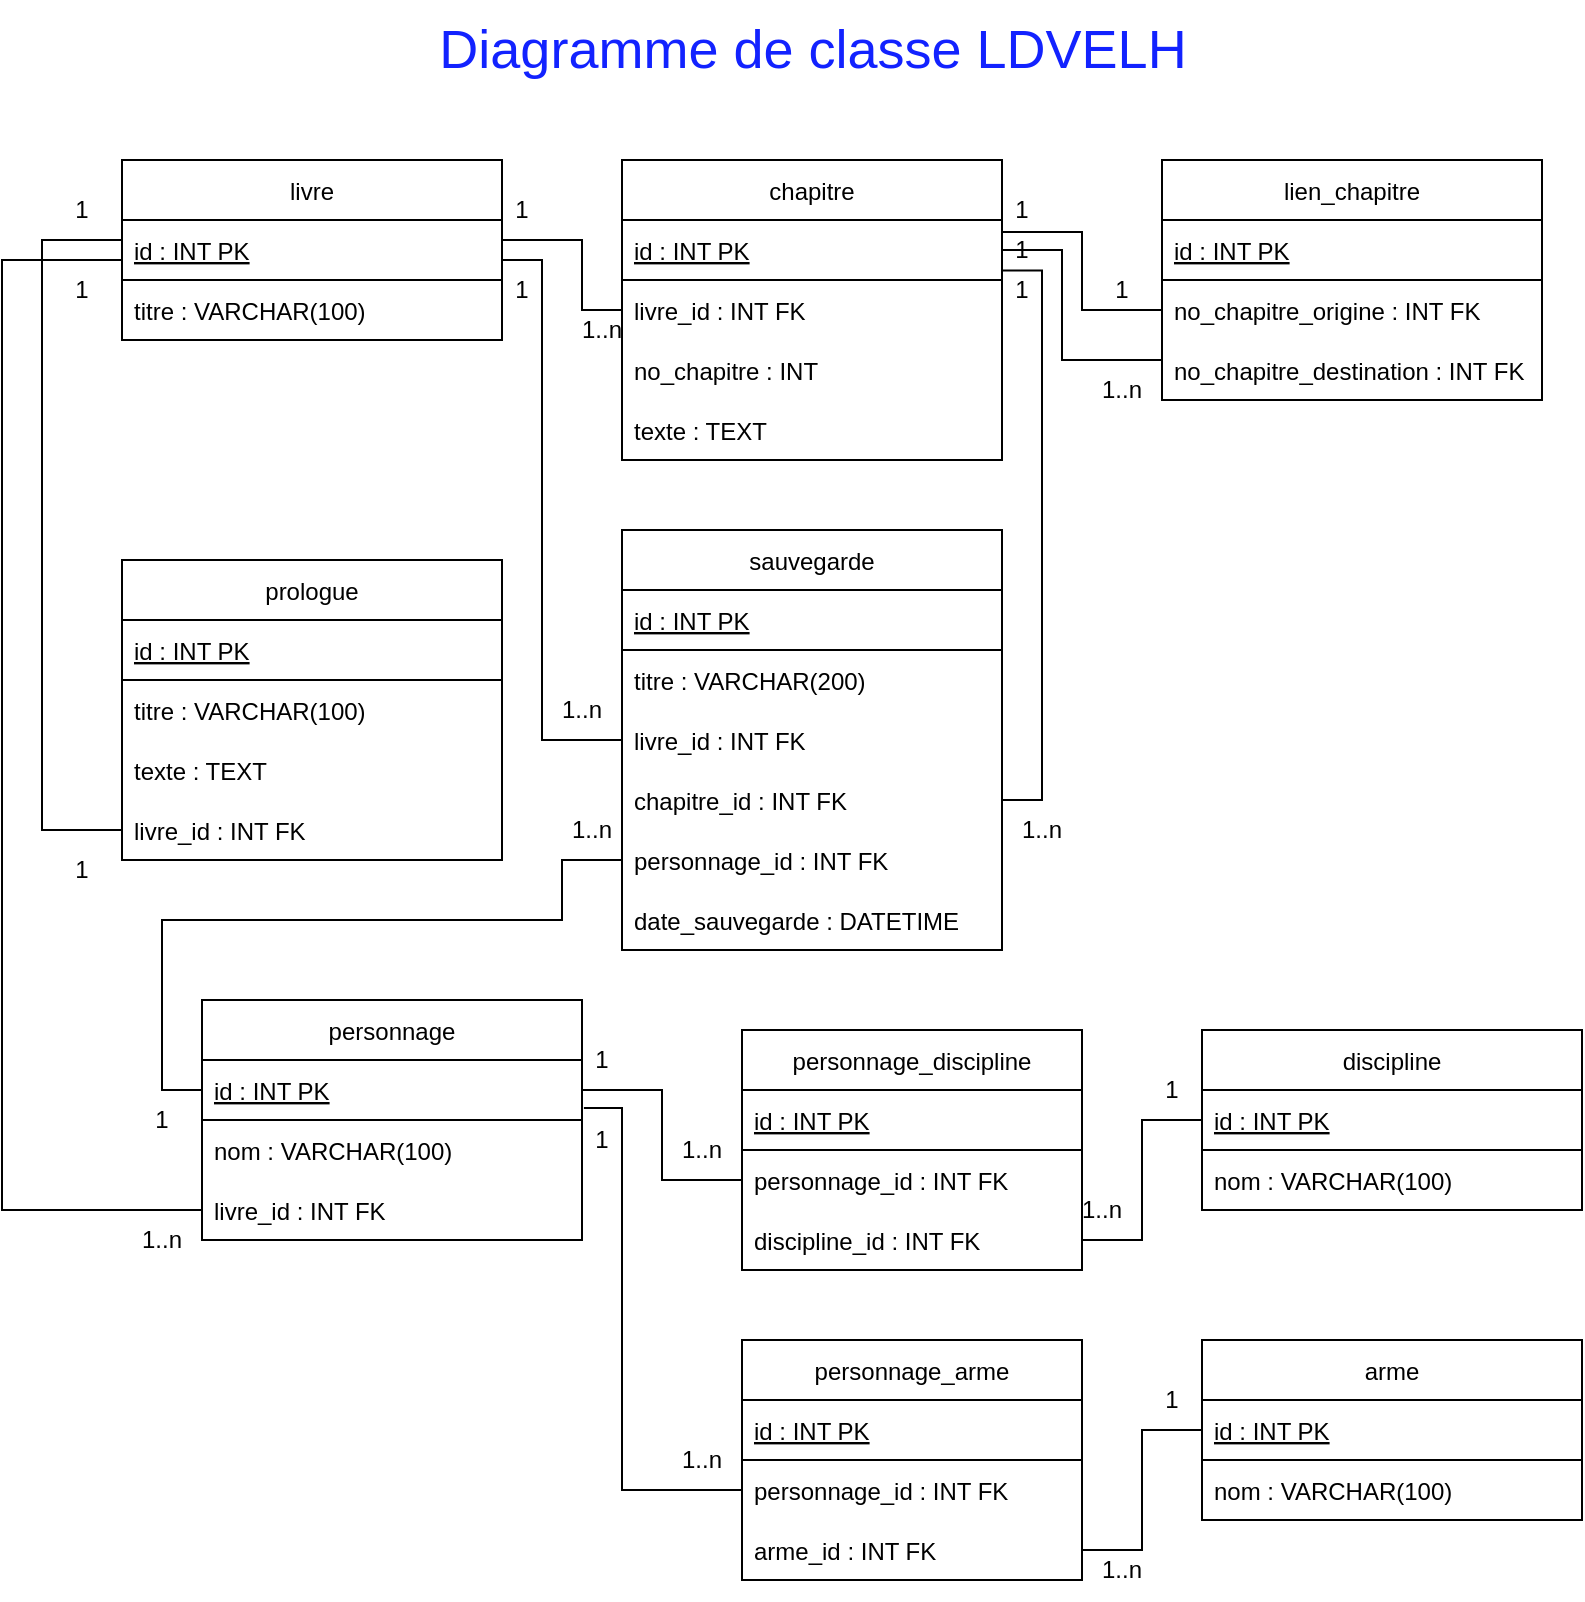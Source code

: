 <mxfile version="20.3.0" type="device"><diagram id="NopM6Wulpvbgq1TQ_q3f" name="Page-1"><mxGraphModel dx="1038" dy="641" grid="1" gridSize="10" guides="1" tooltips="1" connect="1" arrows="1" fold="1" page="1" pageScale="1" pageWidth="827" pageHeight="1169" math="0" shadow="0"><root><mxCell id="0"/><mxCell id="1" parent="0"/><mxCell id="BQHKLI305ECCxU259WGr-2" value="livre" style="swimlane;fontStyle=0;childLayout=stackLayout;horizontal=1;startSize=30;horizontalStack=0;resizeParent=1;resizeParentMax=0;resizeLast=0;collapsible=1;marginBottom=0;" parent="1" vertex="1"><mxGeometry x="80" y="80" width="190" height="90" as="geometry"/></mxCell><mxCell id="BQHKLI305ECCxU259WGr-3" value="id : INT PK" style="text;strokeColor=default;fillColor=none;align=left;verticalAlign=middle;spacingLeft=4;spacingRight=4;overflow=hidden;points=[[0,0.5],[1,0.5]];portConstraint=eastwest;rotatable=0;fontStyle=4" parent="BQHKLI305ECCxU259WGr-2" vertex="1"><mxGeometry y="30" width="190" height="30" as="geometry"/></mxCell><mxCell id="BQHKLI305ECCxU259WGr-4" value="titre : VARCHAR(100)" style="text;strokeColor=none;fillColor=none;align=left;verticalAlign=middle;spacingLeft=4;spacingRight=4;overflow=hidden;points=[[0,0.5],[1,0.5]];portConstraint=eastwest;rotatable=0;" parent="BQHKLI305ECCxU259WGr-2" vertex="1"><mxGeometry y="60" width="190" height="30" as="geometry"/></mxCell><mxCell id="BQHKLI305ECCxU259WGr-6" value="chapitre" style="swimlane;fontStyle=0;childLayout=stackLayout;horizontal=1;startSize=30;horizontalStack=0;resizeParent=1;resizeParentMax=0;resizeLast=0;collapsible=1;marginBottom=0;" parent="1" vertex="1"><mxGeometry x="330" y="80" width="190" height="150" as="geometry"/></mxCell><mxCell id="BQHKLI305ECCxU259WGr-11" value="id : INT PK" style="text;strokeColor=default;fillColor=none;align=left;verticalAlign=middle;spacingLeft=4;spacingRight=4;overflow=hidden;points=[[0,0.5],[1,0.5]];portConstraint=eastwest;rotatable=0;fontStyle=4" parent="BQHKLI305ECCxU259WGr-6" vertex="1"><mxGeometry y="30" width="190" height="30" as="geometry"/></mxCell><mxCell id="O6nsG5_zqDC8bhb_hdVM-16" value="livre_id : INT FK" style="text;strokeColor=none;fillColor=none;align=left;verticalAlign=middle;spacingLeft=4;spacingRight=4;overflow=hidden;points=[[0,0.5],[1,0.5]];portConstraint=eastwest;rotatable=0;" parent="BQHKLI305ECCxU259WGr-6" vertex="1"><mxGeometry y="60" width="190" height="30" as="geometry"/></mxCell><mxCell id="BQHKLI305ECCxU259WGr-8" value="no_chapitre : INT" style="text;strokeColor=none;fillColor=none;align=left;verticalAlign=middle;spacingLeft=4;spacingRight=4;overflow=hidden;points=[[0,0.5],[1,0.5]];portConstraint=eastwest;rotatable=0;" parent="BQHKLI305ECCxU259WGr-6" vertex="1"><mxGeometry y="90" width="190" height="30" as="geometry"/></mxCell><mxCell id="O6nsG5_zqDC8bhb_hdVM-5" value="texte : TEXT" style="text;strokeColor=none;fillColor=none;align=left;verticalAlign=middle;spacingLeft=4;spacingRight=4;overflow=hidden;points=[[0,0.5],[1,0.5]];portConstraint=eastwest;rotatable=0;" parent="BQHKLI305ECCxU259WGr-6" vertex="1"><mxGeometry y="120" width="190" height="30" as="geometry"/></mxCell><mxCell id="BQHKLI305ECCxU259WGr-12" value="discipline" style="swimlane;fontStyle=0;childLayout=stackLayout;horizontal=1;startSize=30;horizontalStack=0;resizeParent=1;resizeParentMax=0;resizeLast=0;collapsible=1;marginBottom=0;" parent="1" vertex="1"><mxGeometry x="620" y="515" width="190" height="90" as="geometry"/></mxCell><mxCell id="BQHKLI305ECCxU259WGr-13" value="id : INT PK" style="text;strokeColor=default;fillColor=none;align=left;verticalAlign=middle;spacingLeft=4;spacingRight=4;overflow=hidden;points=[[0,0.5],[1,0.5]];portConstraint=eastwest;rotatable=0;fontStyle=4" parent="BQHKLI305ECCxU259WGr-12" vertex="1"><mxGeometry y="30" width="190" height="30" as="geometry"/></mxCell><mxCell id="BQHKLI305ECCxU259WGr-14" value="nom : VARCHAR(100)" style="text;strokeColor=none;fillColor=none;align=left;verticalAlign=middle;spacingLeft=4;spacingRight=4;overflow=hidden;points=[[0,0.5],[1,0.5]];portConstraint=eastwest;rotatable=0;" parent="BQHKLI305ECCxU259WGr-12" vertex="1"><mxGeometry y="60" width="190" height="30" as="geometry"/></mxCell><mxCell id="BQHKLI305ECCxU259WGr-16" value="arme" style="swimlane;fontStyle=0;childLayout=stackLayout;horizontal=1;startSize=30;horizontalStack=0;resizeParent=1;resizeParentMax=0;resizeLast=0;collapsible=1;marginBottom=0;" parent="1" vertex="1"><mxGeometry x="620" y="670" width="190" height="90" as="geometry"/></mxCell><mxCell id="BQHKLI305ECCxU259WGr-17" value="id : INT PK" style="text;strokeColor=default;fillColor=none;align=left;verticalAlign=middle;spacingLeft=4;spacingRight=4;overflow=hidden;points=[[0,0.5],[1,0.5]];portConstraint=eastwest;rotatable=0;fontStyle=4" parent="BQHKLI305ECCxU259WGr-16" vertex="1"><mxGeometry y="30" width="190" height="30" as="geometry"/></mxCell><mxCell id="BQHKLI305ECCxU259WGr-18" value="nom : VARCHAR(100)" style="text;strokeColor=none;fillColor=none;align=left;verticalAlign=middle;spacingLeft=4;spacingRight=4;overflow=hidden;points=[[0,0.5],[1,0.5]];portConstraint=eastwest;rotatable=0;" parent="BQHKLI305ECCxU259WGr-16" vertex="1"><mxGeometry y="60" width="190" height="30" as="geometry"/></mxCell><mxCell id="BQHKLI305ECCxU259WGr-20" value="personnage_discipline" style="swimlane;fontStyle=0;childLayout=stackLayout;horizontal=1;startSize=30;horizontalStack=0;resizeParent=1;resizeParentMax=0;resizeLast=0;collapsible=1;marginBottom=0;" parent="1" vertex="1"><mxGeometry x="390" y="515" width="170" height="120" as="geometry"/></mxCell><mxCell id="BQHKLI305ECCxU259WGr-21" value="id : INT PK" style="text;strokeColor=default;fillColor=none;align=left;verticalAlign=middle;spacingLeft=4;spacingRight=4;overflow=hidden;points=[[0,0.5],[1,0.5]];portConstraint=eastwest;rotatable=0;fontStyle=4" parent="BQHKLI305ECCxU259WGr-20" vertex="1"><mxGeometry y="30" width="170" height="30" as="geometry"/></mxCell><mxCell id="BQHKLI305ECCxU259WGr-22" value="personnage_id : INT FK" style="text;strokeColor=none;fillColor=none;align=left;verticalAlign=middle;spacingLeft=4;spacingRight=4;overflow=hidden;points=[[0,0.5],[1,0.5]];portConstraint=eastwest;rotatable=0;" parent="BQHKLI305ECCxU259WGr-20" vertex="1"><mxGeometry y="60" width="170" height="30" as="geometry"/></mxCell><mxCell id="O6nsG5_zqDC8bhb_hdVM-31" value="discipline_id : INT FK" style="text;strokeColor=none;fillColor=none;align=left;verticalAlign=middle;spacingLeft=4;spacingRight=4;overflow=hidden;points=[[0,0.5],[1,0.5]];portConstraint=eastwest;rotatable=0;" parent="BQHKLI305ECCxU259WGr-20" vertex="1"><mxGeometry y="90" width="170" height="30" as="geometry"/></mxCell><mxCell id="GLPWIzq84k1cYlnUEyvO-2" value="&lt;font color=&quot;#1222ff&quot; style=&quot;font-size: 27px;&quot;&gt;Diagramme de classe LDVELH&lt;/font&gt;" style="text;html=1;align=center;verticalAlign=middle;resizable=0;points=[];autosize=1;strokeColor=none;fillColor=none;" parent="1" vertex="1"><mxGeometry x="225" width="400" height="50" as="geometry"/></mxCell><mxCell id="O6nsG5_zqDC8bhb_hdVM-11" style="edgeStyle=orthogonalEdgeStyle;rounded=0;orthogonalLoop=1;jettySize=auto;html=1;entryX=1;entryY=0.2;entryDx=0;entryDy=0;entryPerimeter=0;endArrow=none;endFill=0;exitX=0;exitY=0.5;exitDx=0;exitDy=0;" parent="1" source="O6nsG5_zqDC8bhb_hdVM-3" target="BQHKLI305ECCxU259WGr-11" edge="1"><mxGeometry relative="1" as="geometry"/></mxCell><mxCell id="O6nsG5_zqDC8bhb_hdVM-1" value="lien_chapitre" style="swimlane;fontStyle=0;childLayout=stackLayout;horizontal=1;startSize=30;horizontalStack=0;resizeParent=1;resizeParentMax=0;resizeLast=0;collapsible=1;marginBottom=0;" parent="1" vertex="1"><mxGeometry x="600" y="80" width="190" height="120" as="geometry"/></mxCell><mxCell id="O6nsG5_zqDC8bhb_hdVM-2" value="id : INT PK" style="text;strokeColor=default;fillColor=none;align=left;verticalAlign=middle;spacingLeft=4;spacingRight=4;overflow=hidden;points=[[0,0.5],[1,0.5]];portConstraint=eastwest;rotatable=0;fontStyle=4" parent="O6nsG5_zqDC8bhb_hdVM-1" vertex="1"><mxGeometry y="30" width="190" height="30" as="geometry"/></mxCell><mxCell id="O6nsG5_zqDC8bhb_hdVM-3" value="no_chapitre_origine : INT FK" style="text;strokeColor=none;fillColor=none;align=left;verticalAlign=middle;spacingLeft=4;spacingRight=4;overflow=hidden;points=[[0,0.5],[1,0.5]];portConstraint=eastwest;rotatable=0;" parent="O6nsG5_zqDC8bhb_hdVM-1" vertex="1"><mxGeometry y="60" width="190" height="30" as="geometry"/></mxCell><mxCell id="O6nsG5_zqDC8bhb_hdVM-4" value="no_chapitre_destination : INT FK" style="text;strokeColor=none;fillColor=none;align=left;verticalAlign=middle;spacingLeft=4;spacingRight=4;overflow=hidden;points=[[0,0.5],[1,0.5]];portConstraint=eastwest;rotatable=0;" parent="O6nsG5_zqDC8bhb_hdVM-1" vertex="1"><mxGeometry y="90" width="190" height="30" as="geometry"/></mxCell><mxCell id="O6nsG5_zqDC8bhb_hdVM-6" value="prologue" style="swimlane;fontStyle=0;childLayout=stackLayout;horizontal=1;startSize=30;horizontalStack=0;resizeParent=1;resizeParentMax=0;resizeLast=0;collapsible=1;marginBottom=0;" parent="1" vertex="1"><mxGeometry x="80" y="280" width="190" height="150" as="geometry"/></mxCell><mxCell id="O6nsG5_zqDC8bhb_hdVM-7" value="id : INT PK" style="text;strokeColor=default;fillColor=none;align=left;verticalAlign=middle;spacingLeft=4;spacingRight=4;overflow=hidden;points=[[0,0.5],[1,0.5]];portConstraint=eastwest;rotatable=0;fontStyle=4" parent="O6nsG5_zqDC8bhb_hdVM-6" vertex="1"><mxGeometry y="30" width="190" height="30" as="geometry"/></mxCell><mxCell id="O6nsG5_zqDC8bhb_hdVM-8" value="titre : VARCHAR(100)" style="text;strokeColor=none;fillColor=none;align=left;verticalAlign=middle;spacingLeft=4;spacingRight=4;overflow=hidden;points=[[0,0.5],[1,0.5]];portConstraint=eastwest;rotatable=0;" parent="O6nsG5_zqDC8bhb_hdVM-6" vertex="1"><mxGeometry y="60" width="190" height="30" as="geometry"/></mxCell><mxCell id="O6nsG5_zqDC8bhb_hdVM-9" value="texte : TEXT" style="text;strokeColor=none;fillColor=none;align=left;verticalAlign=middle;spacingLeft=4;spacingRight=4;overflow=hidden;points=[[0,0.5],[1,0.5]];portConstraint=eastwest;rotatable=0;" parent="O6nsG5_zqDC8bhb_hdVM-6" vertex="1"><mxGeometry y="90" width="190" height="30" as="geometry"/></mxCell><mxCell id="O6nsG5_zqDC8bhb_hdVM-20" value="livre_id : INT FK" style="text;strokeColor=none;fillColor=none;align=left;verticalAlign=middle;spacingLeft=4;spacingRight=4;overflow=hidden;points=[[0,0.5],[1,0.5]];portConstraint=eastwest;rotatable=0;" parent="O6nsG5_zqDC8bhb_hdVM-6" vertex="1"><mxGeometry y="120" width="190" height="30" as="geometry"/></mxCell><mxCell id="O6nsG5_zqDC8bhb_hdVM-12" style="edgeStyle=orthogonalEdgeStyle;rounded=0;orthogonalLoop=1;jettySize=auto;html=1;entryX=1;entryY=0.5;entryDx=0;entryDy=0;endArrow=none;endFill=0;" parent="1" source="O6nsG5_zqDC8bhb_hdVM-4" target="BQHKLI305ECCxU259WGr-11" edge="1"><mxGeometry relative="1" as="geometry"><Array as="points"><mxPoint x="550" y="180"/><mxPoint x="550" y="125"/></Array></mxGeometry></mxCell><mxCell id="O6nsG5_zqDC8bhb_hdVM-18" style="edgeStyle=orthogonalEdgeStyle;rounded=0;orthogonalLoop=1;jettySize=auto;html=1;entryX=1;entryY=0.5;entryDx=0;entryDy=0;endArrow=none;endFill=0;" parent="1" source="O6nsG5_zqDC8bhb_hdVM-16" target="BQHKLI305ECCxU259WGr-3" edge="1"><mxGeometry relative="1" as="geometry"><Array as="points"><mxPoint x="310" y="155"/><mxPoint x="310" y="120"/><mxPoint x="270" y="120"/></Array></mxGeometry></mxCell><mxCell id="O6nsG5_zqDC8bhb_hdVM-21" style="edgeStyle=orthogonalEdgeStyle;rounded=0;orthogonalLoop=1;jettySize=auto;html=1;entryX=0;entryY=0.5;entryDx=0;entryDy=0;endArrow=none;endFill=0;" parent="1" source="O6nsG5_zqDC8bhb_hdVM-20" target="BQHKLI305ECCxU259WGr-3" edge="1"><mxGeometry relative="1" as="geometry"><Array as="points"><mxPoint x="40" y="415"/><mxPoint x="40" y="120"/><mxPoint x="80" y="120"/></Array></mxGeometry></mxCell><mxCell id="O6nsG5_zqDC8bhb_hdVM-24" value="personnage" style="swimlane;fontStyle=0;childLayout=stackLayout;horizontal=1;startSize=30;horizontalStack=0;resizeParent=1;resizeParentMax=0;resizeLast=0;collapsible=1;marginBottom=0;" parent="1" vertex="1"><mxGeometry x="120" y="500" width="190" height="120" as="geometry"/></mxCell><mxCell id="O6nsG5_zqDC8bhb_hdVM-25" value="id : INT PK" style="text;strokeColor=default;fillColor=none;align=left;verticalAlign=middle;spacingLeft=4;spacingRight=4;overflow=hidden;points=[[0,0.5],[1,0.5]];portConstraint=eastwest;rotatable=0;fontStyle=4" parent="O6nsG5_zqDC8bhb_hdVM-24" vertex="1"><mxGeometry y="30" width="190" height="30" as="geometry"/></mxCell><mxCell id="O6nsG5_zqDC8bhb_hdVM-26" value="nom : VARCHAR(100)" style="text;strokeColor=none;fillColor=none;align=left;verticalAlign=middle;spacingLeft=4;spacingRight=4;overflow=hidden;points=[[0,0.5],[1,0.5]];portConstraint=eastwest;rotatable=0;" parent="O6nsG5_zqDC8bhb_hdVM-24" vertex="1"><mxGeometry y="60" width="190" height="30" as="geometry"/></mxCell><mxCell id="O6nsG5_zqDC8bhb_hdVM-44" value="livre_id : INT FK" style="text;strokeColor=none;fillColor=none;align=left;verticalAlign=middle;spacingLeft=4;spacingRight=4;overflow=hidden;points=[[0,0.5],[1,0.5]];portConstraint=eastwest;rotatable=0;" parent="O6nsG5_zqDC8bhb_hdVM-24" vertex="1"><mxGeometry y="90" width="190" height="30" as="geometry"/></mxCell><mxCell id="O6nsG5_zqDC8bhb_hdVM-32" style="edgeStyle=orthogonalEdgeStyle;rounded=0;orthogonalLoop=1;jettySize=auto;html=1;entryX=1;entryY=0.5;entryDx=0;entryDy=0;endArrow=none;endFill=0;" parent="1" source="BQHKLI305ECCxU259WGr-22" target="O6nsG5_zqDC8bhb_hdVM-25" edge="1"><mxGeometry relative="1" as="geometry"/></mxCell><mxCell id="O6nsG5_zqDC8bhb_hdVM-33" style="edgeStyle=orthogonalEdgeStyle;rounded=0;orthogonalLoop=1;jettySize=auto;html=1;entryX=0;entryY=0.5;entryDx=0;entryDy=0;endArrow=none;endFill=0;" parent="1" source="O6nsG5_zqDC8bhb_hdVM-31" target="BQHKLI305ECCxU259WGr-13" edge="1"><mxGeometry relative="1" as="geometry"/></mxCell><mxCell id="O6nsG5_zqDC8bhb_hdVM-34" value="personnage_arme" style="swimlane;fontStyle=0;childLayout=stackLayout;horizontal=1;startSize=30;horizontalStack=0;resizeParent=1;resizeParentMax=0;resizeLast=0;collapsible=1;marginBottom=0;" parent="1" vertex="1"><mxGeometry x="390" y="670" width="170" height="120" as="geometry"/></mxCell><mxCell id="O6nsG5_zqDC8bhb_hdVM-35" value="id : INT PK" style="text;strokeColor=default;fillColor=none;align=left;verticalAlign=middle;spacingLeft=4;spacingRight=4;overflow=hidden;points=[[0,0.5],[1,0.5]];portConstraint=eastwest;rotatable=0;fontStyle=4" parent="O6nsG5_zqDC8bhb_hdVM-34" vertex="1"><mxGeometry y="30" width="170" height="30" as="geometry"/></mxCell><mxCell id="O6nsG5_zqDC8bhb_hdVM-36" value="personnage_id : INT FK" style="text;strokeColor=none;fillColor=none;align=left;verticalAlign=middle;spacingLeft=4;spacingRight=4;overflow=hidden;points=[[0,0.5],[1,0.5]];portConstraint=eastwest;rotatable=0;" parent="O6nsG5_zqDC8bhb_hdVM-34" vertex="1"><mxGeometry y="60" width="170" height="30" as="geometry"/></mxCell><mxCell id="O6nsG5_zqDC8bhb_hdVM-41" value="arme_id : INT FK" style="text;strokeColor=none;fillColor=none;align=left;verticalAlign=middle;spacingLeft=4;spacingRight=4;overflow=hidden;points=[[0,0.5],[1,0.5]];portConstraint=eastwest;rotatable=0;" parent="O6nsG5_zqDC8bhb_hdVM-34" vertex="1"><mxGeometry y="90" width="170" height="30" as="geometry"/></mxCell><mxCell id="O6nsG5_zqDC8bhb_hdVM-42" style="edgeStyle=orthogonalEdgeStyle;rounded=0;orthogonalLoop=1;jettySize=auto;html=1;entryX=0;entryY=0.5;entryDx=0;entryDy=0;endArrow=none;endFill=0;" parent="1" source="O6nsG5_zqDC8bhb_hdVM-41" target="BQHKLI305ECCxU259WGr-17" edge="1"><mxGeometry relative="1" as="geometry"/></mxCell><mxCell id="O6nsG5_zqDC8bhb_hdVM-43" style="edgeStyle=orthogonalEdgeStyle;rounded=0;orthogonalLoop=1;jettySize=auto;html=1;entryX=1.005;entryY=0.8;entryDx=0;entryDy=0;entryPerimeter=0;endArrow=none;endFill=0;" parent="1" source="O6nsG5_zqDC8bhb_hdVM-36" target="O6nsG5_zqDC8bhb_hdVM-25" edge="1"><mxGeometry relative="1" as="geometry"><Array as="points"><mxPoint x="330" y="745"/><mxPoint x="330" y="554"/></Array></mxGeometry></mxCell><mxCell id="O6nsG5_zqDC8bhb_hdVM-45" style="edgeStyle=orthogonalEdgeStyle;rounded=0;orthogonalLoop=1;jettySize=auto;html=1;endArrow=none;endFill=0;entryX=0;entryY=0.5;entryDx=0;entryDy=0;exitX=0;exitY=0.5;exitDx=0;exitDy=0;" parent="1" source="O6nsG5_zqDC8bhb_hdVM-44" target="BQHKLI305ECCxU259WGr-3" edge="1"><mxGeometry relative="1" as="geometry"><mxPoint x="70" y="140" as="targetPoint"/><Array as="points"><mxPoint x="20" y="605"/><mxPoint x="20" y="130"/><mxPoint x="80" y="130"/></Array><mxPoint x="100" y="630" as="sourcePoint"/></mxGeometry></mxCell><mxCell id="2bcKANEuORKURMac5L5q-7" style="edgeStyle=orthogonalEdgeStyle;rounded=0;orthogonalLoop=1;jettySize=auto;html=1;entryX=1;entryY=0.84;entryDx=0;entryDy=0;entryPerimeter=0;endArrow=none;endFill=0;" parent="1" source="2bcKANEuORKURMac5L5q-1" target="BQHKLI305ECCxU259WGr-3" edge="1"><mxGeometry relative="1" as="geometry"><mxPoint x="80" y="130" as="targetPoint"/><Array as="points"><mxPoint x="290" y="370"/><mxPoint x="290" y="130"/><mxPoint x="270" y="130"/></Array></mxGeometry></mxCell><mxCell id="2bcKANEuORKURMac5L5q-1" value="sauvegarde" style="swimlane;fontStyle=0;childLayout=stackLayout;horizontal=1;startSize=30;horizontalStack=0;resizeParent=1;resizeParentMax=0;resizeLast=0;collapsible=1;marginBottom=0;" parent="1" vertex="1"><mxGeometry x="330" y="265" width="190" height="210" as="geometry"/></mxCell><mxCell id="2bcKANEuORKURMac5L5q-2" value="id : INT PK" style="text;strokeColor=default;fillColor=none;align=left;verticalAlign=middle;spacingLeft=4;spacingRight=4;overflow=hidden;points=[[0,0.5],[1,0.5]];portConstraint=eastwest;rotatable=0;fontStyle=4" parent="2bcKANEuORKURMac5L5q-1" vertex="1"><mxGeometry y="30" width="190" height="30" as="geometry"/></mxCell><mxCell id="2bcKANEuORKURMac5L5q-3" value="titre : VARCHAR(200)" style="text;strokeColor=none;fillColor=none;align=left;verticalAlign=middle;spacingLeft=4;spacingRight=4;overflow=hidden;points=[[0,0.5],[1,0.5]];portConstraint=eastwest;rotatable=0;" parent="2bcKANEuORKURMac5L5q-1" vertex="1"><mxGeometry y="60" width="190" height="30" as="geometry"/></mxCell><mxCell id="2bcKANEuORKURMac5L5q-5" value="livre_id : INT FK" style="text;strokeColor=none;fillColor=none;align=left;verticalAlign=middle;spacingLeft=4;spacingRight=4;overflow=hidden;points=[[0,0.5],[1,0.5]];portConstraint=eastwest;rotatable=0;" parent="2bcKANEuORKURMac5L5q-1" vertex="1"><mxGeometry y="90" width="190" height="30" as="geometry"/></mxCell><mxCell id="2bcKANEuORKURMac5L5q-4" value="chapitre_id : INT FK" style="text;strokeColor=none;fillColor=none;align=left;verticalAlign=middle;spacingLeft=4;spacingRight=4;overflow=hidden;points=[[0,0.5],[1,0.5]];portConstraint=eastwest;rotatable=0;" parent="2bcKANEuORKURMac5L5q-1" vertex="1"><mxGeometry y="120" width="190" height="30" as="geometry"/></mxCell><mxCell id="2bcKANEuORKURMac5L5q-6" value="personnage_id : INT FK" style="text;strokeColor=none;fillColor=none;align=left;verticalAlign=middle;spacingLeft=4;spacingRight=4;overflow=hidden;points=[[0,0.5],[1,0.5]];portConstraint=eastwest;rotatable=0;" parent="2bcKANEuORKURMac5L5q-1" vertex="1"><mxGeometry y="150" width="190" height="30" as="geometry"/></mxCell><mxCell id="uQH86LPdd5ABJcnubP7v-1" value="date_sauvegarde : DATETIME" style="text;strokeColor=none;fillColor=none;align=left;verticalAlign=middle;spacingLeft=4;spacingRight=4;overflow=hidden;points=[[0,0.5],[1,0.5]];portConstraint=eastwest;rotatable=0;" parent="2bcKANEuORKURMac5L5q-1" vertex="1"><mxGeometry y="180" width="190" height="30" as="geometry"/></mxCell><mxCell id="2bcKANEuORKURMac5L5q-8" style="edgeStyle=orthogonalEdgeStyle;rounded=0;orthogonalLoop=1;jettySize=auto;html=1;endArrow=none;endFill=0;entryX=0.998;entryY=0.84;entryDx=0;entryDy=0;entryPerimeter=0;" parent="1" source="2bcKANEuORKURMac5L5q-4" target="BQHKLI305ECCxU259WGr-11" edge="1"><mxGeometry relative="1" as="geometry"><mxPoint x="540" y="140" as="targetPoint"/><Array as="points"><mxPoint x="540" y="400"/><mxPoint x="540" y="135"/></Array></mxGeometry></mxCell><mxCell id="2bcKANEuORKURMac5L5q-9" style="edgeStyle=orthogonalEdgeStyle;rounded=0;orthogonalLoop=1;jettySize=auto;html=1;entryX=0;entryY=0.5;entryDx=0;entryDy=0;endArrow=none;endFill=0;" parent="1" source="2bcKANEuORKURMac5L5q-6" target="O6nsG5_zqDC8bhb_hdVM-25" edge="1"><mxGeometry relative="1" as="geometry"><Array as="points"><mxPoint x="300" y="430"/><mxPoint x="300" y="460"/><mxPoint x="100" y="460"/><mxPoint x="100" y="545"/></Array></mxGeometry></mxCell><mxCell id="uQH86LPdd5ABJcnubP7v-2" value="1" style="text;html=1;strokeColor=none;fillColor=none;align=center;verticalAlign=middle;whiteSpace=wrap;rounded=0;" parent="1" vertex="1"><mxGeometry x="260" y="90" width="40" height="30" as="geometry"/></mxCell><mxCell id="uQH86LPdd5ABJcnubP7v-3" value="1..n" style="text;html=1;strokeColor=none;fillColor=none;align=center;verticalAlign=middle;whiteSpace=wrap;rounded=0;" parent="1" vertex="1"><mxGeometry x="300" y="150" width="40" height="30" as="geometry"/></mxCell><mxCell id="uQH86LPdd5ABJcnubP7v-5" value="1" style="text;html=1;strokeColor=none;fillColor=none;align=center;verticalAlign=middle;whiteSpace=wrap;rounded=0;" parent="1" vertex="1"><mxGeometry x="40" y="90" width="40" height="30" as="geometry"/></mxCell><mxCell id="uQH86LPdd5ABJcnubP7v-6" value="1" style="text;html=1;strokeColor=none;fillColor=none;align=center;verticalAlign=middle;whiteSpace=wrap;rounded=0;" parent="1" vertex="1"><mxGeometry x="40" y="420" width="40" height="30" as="geometry"/></mxCell><mxCell id="uQH86LPdd5ABJcnubP7v-9" value="1..n" style="text;html=1;strokeColor=none;fillColor=none;align=center;verticalAlign=middle;whiteSpace=wrap;rounded=0;" parent="1" vertex="1"><mxGeometry x="80" y="605" width="40" height="30" as="geometry"/></mxCell><mxCell id="uQH86LPdd5ABJcnubP7v-10" value="1" style="text;html=1;strokeColor=none;fillColor=none;align=center;verticalAlign=middle;whiteSpace=wrap;rounded=0;" parent="1" vertex="1"><mxGeometry x="40" y="130" width="40" height="30" as="geometry"/></mxCell><mxCell id="uQH86LPdd5ABJcnubP7v-11" value="1" style="text;html=1;strokeColor=none;fillColor=none;align=center;verticalAlign=middle;whiteSpace=wrap;rounded=0;" parent="1" vertex="1"><mxGeometry x="80" y="545" width="40" height="30" as="geometry"/></mxCell><mxCell id="uQH86LPdd5ABJcnubP7v-12" value="1..n" style="text;html=1;strokeColor=none;fillColor=none;align=center;verticalAlign=middle;whiteSpace=wrap;rounded=0;" parent="1" vertex="1"><mxGeometry x="300" y="400" width="30" height="30" as="geometry"/></mxCell><mxCell id="uQH86LPdd5ABJcnubP7v-14" value="1" style="text;html=1;strokeColor=none;fillColor=none;align=center;verticalAlign=middle;whiteSpace=wrap;rounded=0;" parent="1" vertex="1"><mxGeometry x="560" y="130" width="40" height="30" as="geometry"/></mxCell><mxCell id="uQH86LPdd5ABJcnubP7v-15" value="1" style="text;html=1;strokeColor=none;fillColor=none;align=center;verticalAlign=middle;whiteSpace=wrap;rounded=0;" parent="1" vertex="1"><mxGeometry x="510" y="90" width="40" height="30" as="geometry"/></mxCell><mxCell id="uQH86LPdd5ABJcnubP7v-16" value="1" style="text;html=1;strokeColor=none;fillColor=none;align=center;verticalAlign=middle;whiteSpace=wrap;rounded=0;" parent="1" vertex="1"><mxGeometry x="510" y="110" width="40" height="30" as="geometry"/></mxCell><mxCell id="uQH86LPdd5ABJcnubP7v-17" value="1..n" style="text;html=1;strokeColor=none;fillColor=none;align=center;verticalAlign=middle;whiteSpace=wrap;rounded=0;" parent="1" vertex="1"><mxGeometry x="520" y="400" width="40" height="30" as="geometry"/></mxCell><mxCell id="uQH86LPdd5ABJcnubP7v-18" value="1..n" style="text;html=1;strokeColor=none;fillColor=none;align=center;verticalAlign=middle;whiteSpace=wrap;rounded=0;" parent="1" vertex="1"><mxGeometry x="560" y="180" width="40" height="30" as="geometry"/></mxCell><mxCell id="uQH86LPdd5ABJcnubP7v-19" value="1" style="text;html=1;strokeColor=none;fillColor=none;align=center;verticalAlign=middle;whiteSpace=wrap;rounded=0;" parent="1" vertex="1"><mxGeometry x="510" y="130" width="40" height="30" as="geometry"/></mxCell><mxCell id="uQH86LPdd5ABJcnubP7v-20" value="1" style="text;html=1;strokeColor=none;fillColor=none;align=center;verticalAlign=middle;whiteSpace=wrap;rounded=0;" parent="1" vertex="1"><mxGeometry x="260" y="130" width="40" height="30" as="geometry"/></mxCell><mxCell id="uQH86LPdd5ABJcnubP7v-21" value="1..n" style="text;html=1;strokeColor=none;fillColor=none;align=center;verticalAlign=middle;whiteSpace=wrap;rounded=0;" parent="1" vertex="1"><mxGeometry x="290" y="340" width="40" height="30" as="geometry"/></mxCell><mxCell id="uQH86LPdd5ABJcnubP7v-22" value="1" style="text;html=1;strokeColor=none;fillColor=none;align=center;verticalAlign=middle;whiteSpace=wrap;rounded=0;" parent="1" vertex="1"><mxGeometry x="300" y="515" width="40" height="30" as="geometry"/></mxCell><mxCell id="uQH86LPdd5ABJcnubP7v-23" value="1..n" style="text;html=1;strokeColor=none;fillColor=none;align=center;verticalAlign=middle;whiteSpace=wrap;rounded=0;" parent="1" vertex="1"><mxGeometry x="350" y="560" width="40" height="30" as="geometry"/></mxCell><mxCell id="uQH86LPdd5ABJcnubP7v-24" value="1" style="text;html=1;strokeColor=none;fillColor=none;align=center;verticalAlign=middle;whiteSpace=wrap;rounded=0;" parent="1" vertex="1"><mxGeometry x="585" y="530" width="40" height="30" as="geometry"/></mxCell><mxCell id="uQH86LPdd5ABJcnubP7v-25" value="1..n" style="text;html=1;strokeColor=none;fillColor=none;align=center;verticalAlign=middle;whiteSpace=wrap;rounded=0;" parent="1" vertex="1"><mxGeometry x="550" y="590" width="40" height="30" as="geometry"/></mxCell><mxCell id="uQH86LPdd5ABJcnubP7v-26" value="1..n" style="text;html=1;strokeColor=none;fillColor=none;align=center;verticalAlign=middle;whiteSpace=wrap;rounded=0;" parent="1" vertex="1"><mxGeometry x="350" y="715" width="40" height="30" as="geometry"/></mxCell><mxCell id="uQH86LPdd5ABJcnubP7v-27" value="1" style="text;html=1;strokeColor=none;fillColor=none;align=center;verticalAlign=middle;whiteSpace=wrap;rounded=0;" parent="1" vertex="1"><mxGeometry x="300" y="555" width="40" height="30" as="geometry"/></mxCell><mxCell id="uQH86LPdd5ABJcnubP7v-28" value="1..n" style="text;html=1;strokeColor=none;fillColor=none;align=center;verticalAlign=middle;whiteSpace=wrap;rounded=0;" parent="1" vertex="1"><mxGeometry x="560" y="770" width="40" height="30" as="geometry"/></mxCell><mxCell id="uQH86LPdd5ABJcnubP7v-29" value="1" style="text;html=1;strokeColor=none;fillColor=none;align=center;verticalAlign=middle;whiteSpace=wrap;rounded=0;" parent="1" vertex="1"><mxGeometry x="585" y="685" width="40" height="30" as="geometry"/></mxCell></root></mxGraphModel></diagram></mxfile>